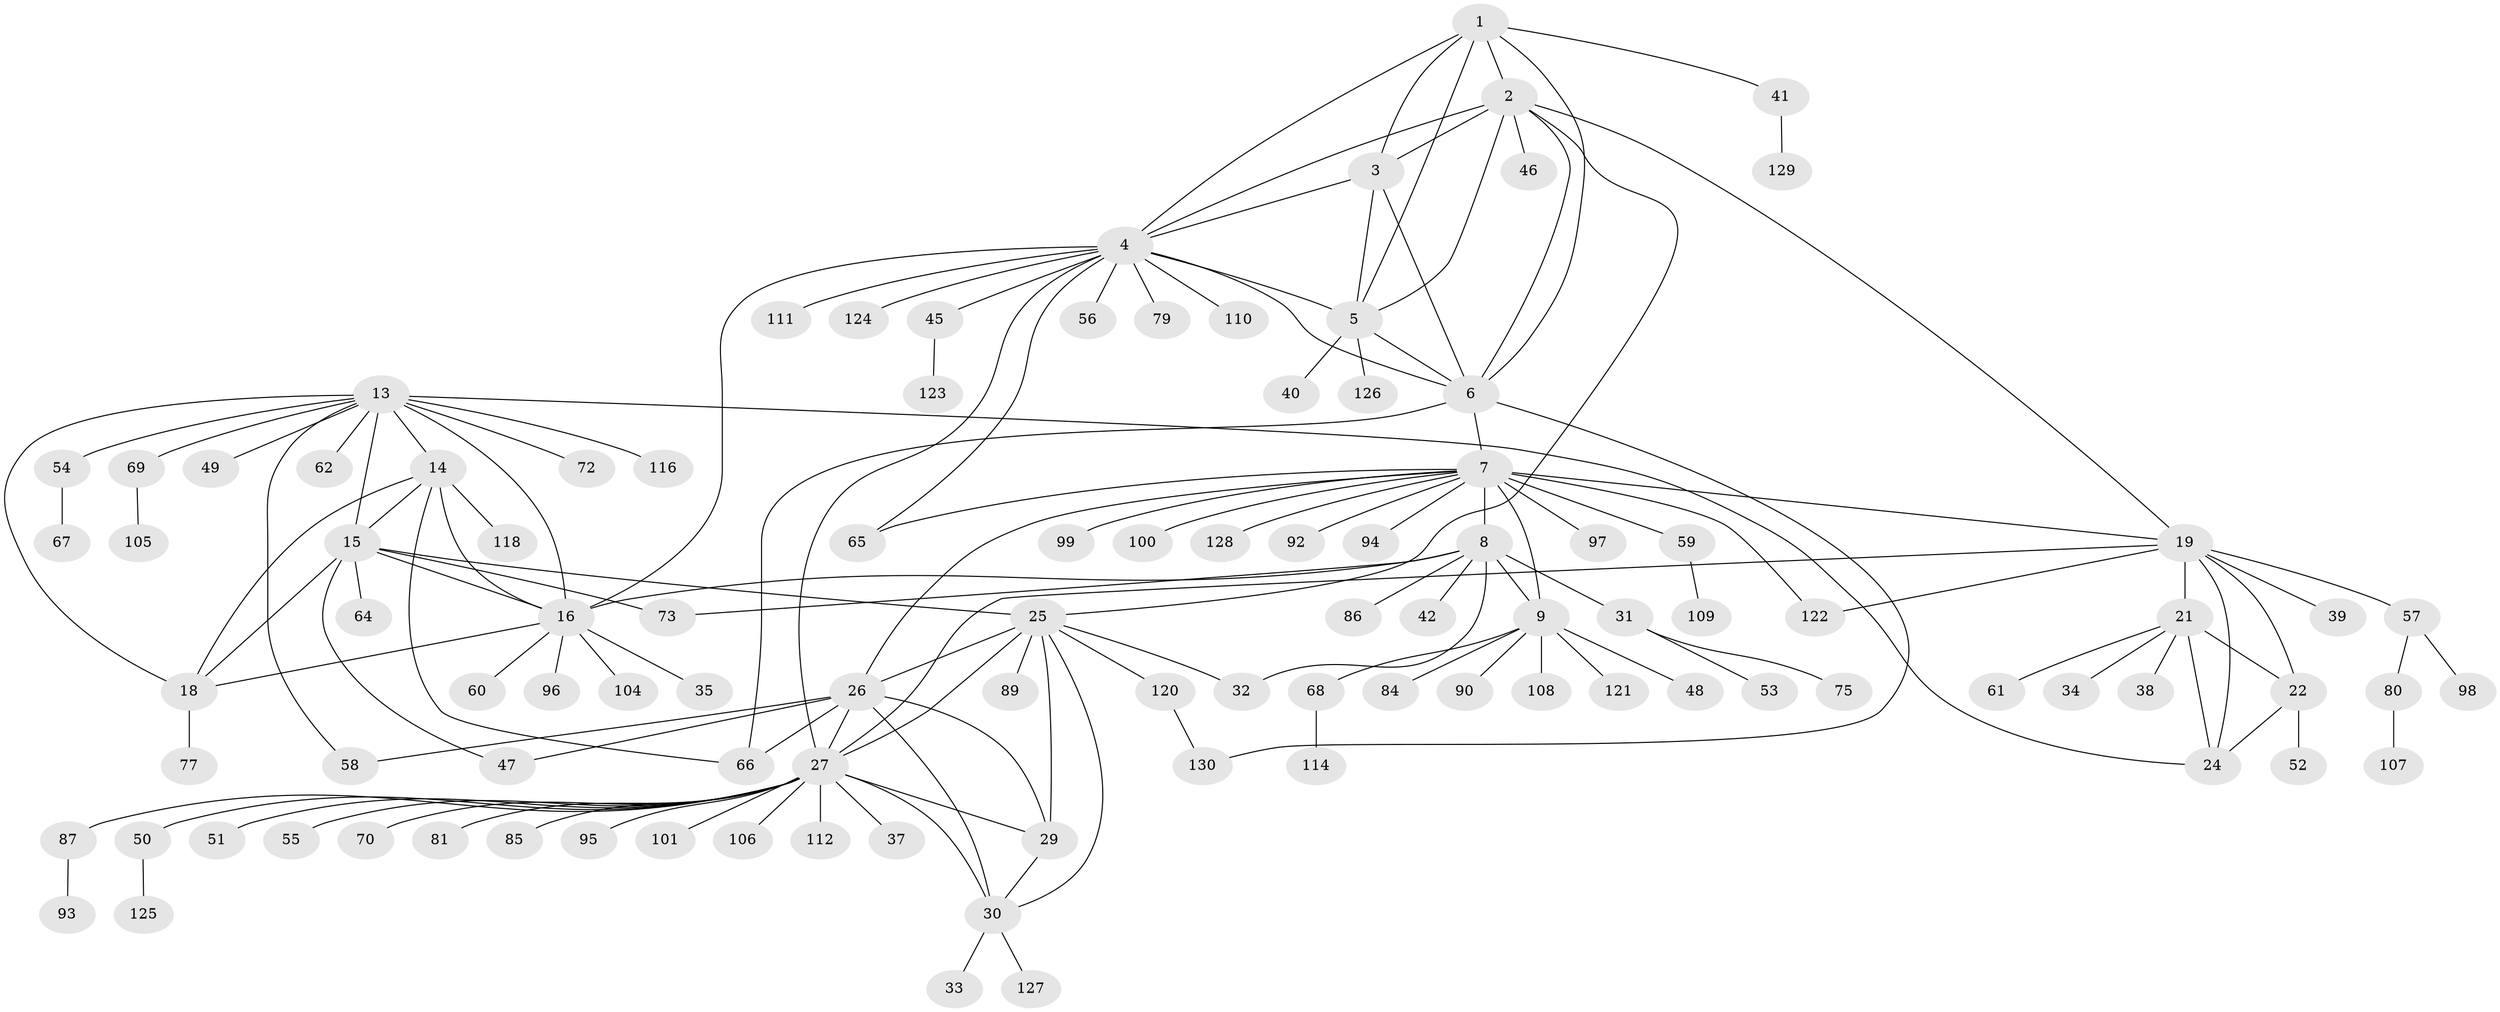 // Generated by graph-tools (version 1.1) at 2025/24/03/03/25 07:24:10]
// undirected, 105 vertices, 146 edges
graph export_dot {
graph [start="1"]
  node [color=gray90,style=filled];
  1 [super="+74"];
  2 [super="+71"];
  3 [super="+113"];
  4 [super="+43"];
  5 [super="+119"];
  6;
  7 [super="+11"];
  8 [super="+12"];
  9 [super="+10"];
  13 [super="+17"];
  14 [super="+83"];
  15 [super="+78"];
  16 [super="+88"];
  18 [super="+91"];
  19 [super="+20"];
  21 [super="+23"];
  22 [super="+63"];
  24;
  25 [super="+82"];
  26 [super="+36"];
  27 [super="+28"];
  29 [super="+115"];
  30;
  31 [super="+131"];
  32;
  33;
  34;
  35;
  37;
  38;
  39;
  40;
  41 [super="+44"];
  42;
  45;
  46;
  47 [super="+132"];
  48;
  49;
  50;
  51;
  52;
  53;
  54;
  55;
  56;
  57;
  58;
  59;
  60;
  61;
  62;
  64;
  65;
  66 [super="+117"];
  67;
  68;
  69 [super="+76"];
  70;
  72 [super="+102"];
  73;
  75;
  77;
  79;
  80;
  81;
  84;
  85 [super="+103"];
  86;
  87;
  89;
  90;
  92;
  93;
  94;
  95;
  96;
  97;
  98;
  99;
  100;
  101;
  104;
  105;
  106;
  107;
  108;
  109;
  110;
  111;
  112;
  114;
  116;
  118;
  120;
  121;
  122;
  123;
  124;
  125;
  126;
  127;
  128;
  129;
  130;
  1 -- 2;
  1 -- 3;
  1 -- 4;
  1 -- 5;
  1 -- 6;
  1 -- 41;
  2 -- 3;
  2 -- 4;
  2 -- 5;
  2 -- 6;
  2 -- 19;
  2 -- 46;
  2 -- 25;
  3 -- 4;
  3 -- 5;
  3 -- 6;
  4 -- 5;
  4 -- 6;
  4 -- 16;
  4 -- 27;
  4 -- 45;
  4 -- 56;
  4 -- 65;
  4 -- 110;
  4 -- 124;
  4 -- 79;
  4 -- 111;
  5 -- 6;
  5 -- 40;
  5 -- 126;
  6 -- 66;
  6 -- 130;
  6 -- 7;
  7 -- 8 [weight=4];
  7 -- 9 [weight=4];
  7 -- 65;
  7 -- 92;
  7 -- 97;
  7 -- 99;
  7 -- 100;
  7 -- 122;
  7 -- 128;
  7 -- 19;
  7 -- 26;
  7 -- 59;
  7 -- 94;
  8 -- 9 [weight=4];
  8 -- 31;
  8 -- 86;
  8 -- 32;
  8 -- 73;
  8 -- 42;
  8 -- 16;
  9 -- 48;
  9 -- 68;
  9 -- 84;
  9 -- 90;
  9 -- 108;
  9 -- 121;
  13 -- 14 [weight=2];
  13 -- 15 [weight=2];
  13 -- 16 [weight=2];
  13 -- 18 [weight=2];
  13 -- 24;
  13 -- 58;
  13 -- 62;
  13 -- 72;
  13 -- 69;
  13 -- 49;
  13 -- 116;
  13 -- 54;
  14 -- 15;
  14 -- 16;
  14 -- 18;
  14 -- 118;
  14 -- 66;
  15 -- 16;
  15 -- 18;
  15 -- 25;
  15 -- 47;
  15 -- 64;
  15 -- 73;
  16 -- 18;
  16 -- 35;
  16 -- 60;
  16 -- 96;
  16 -- 104;
  18 -- 77;
  19 -- 21 [weight=4];
  19 -- 22 [weight=2];
  19 -- 24 [weight=2];
  19 -- 27;
  19 -- 39;
  19 -- 57;
  19 -- 122;
  21 -- 22 [weight=2];
  21 -- 24 [weight=2];
  21 -- 34;
  21 -- 38;
  21 -- 61;
  22 -- 24;
  22 -- 52;
  25 -- 26;
  25 -- 27 [weight=2];
  25 -- 29;
  25 -- 30;
  25 -- 32;
  25 -- 89;
  25 -- 120;
  26 -- 27 [weight=2];
  26 -- 29;
  26 -- 30;
  26 -- 47;
  26 -- 58;
  26 -- 66;
  27 -- 29 [weight=2];
  27 -- 30 [weight=2];
  27 -- 55;
  27 -- 70;
  27 -- 81;
  27 -- 95;
  27 -- 101;
  27 -- 112;
  27 -- 37;
  27 -- 106;
  27 -- 50;
  27 -- 51;
  27 -- 85;
  27 -- 87;
  29 -- 30;
  30 -- 33;
  30 -- 127;
  31 -- 53;
  31 -- 75;
  41 -- 129;
  45 -- 123;
  50 -- 125;
  54 -- 67;
  57 -- 80;
  57 -- 98;
  59 -- 109;
  68 -- 114;
  69 -- 105;
  80 -- 107;
  87 -- 93;
  120 -- 130;
}
